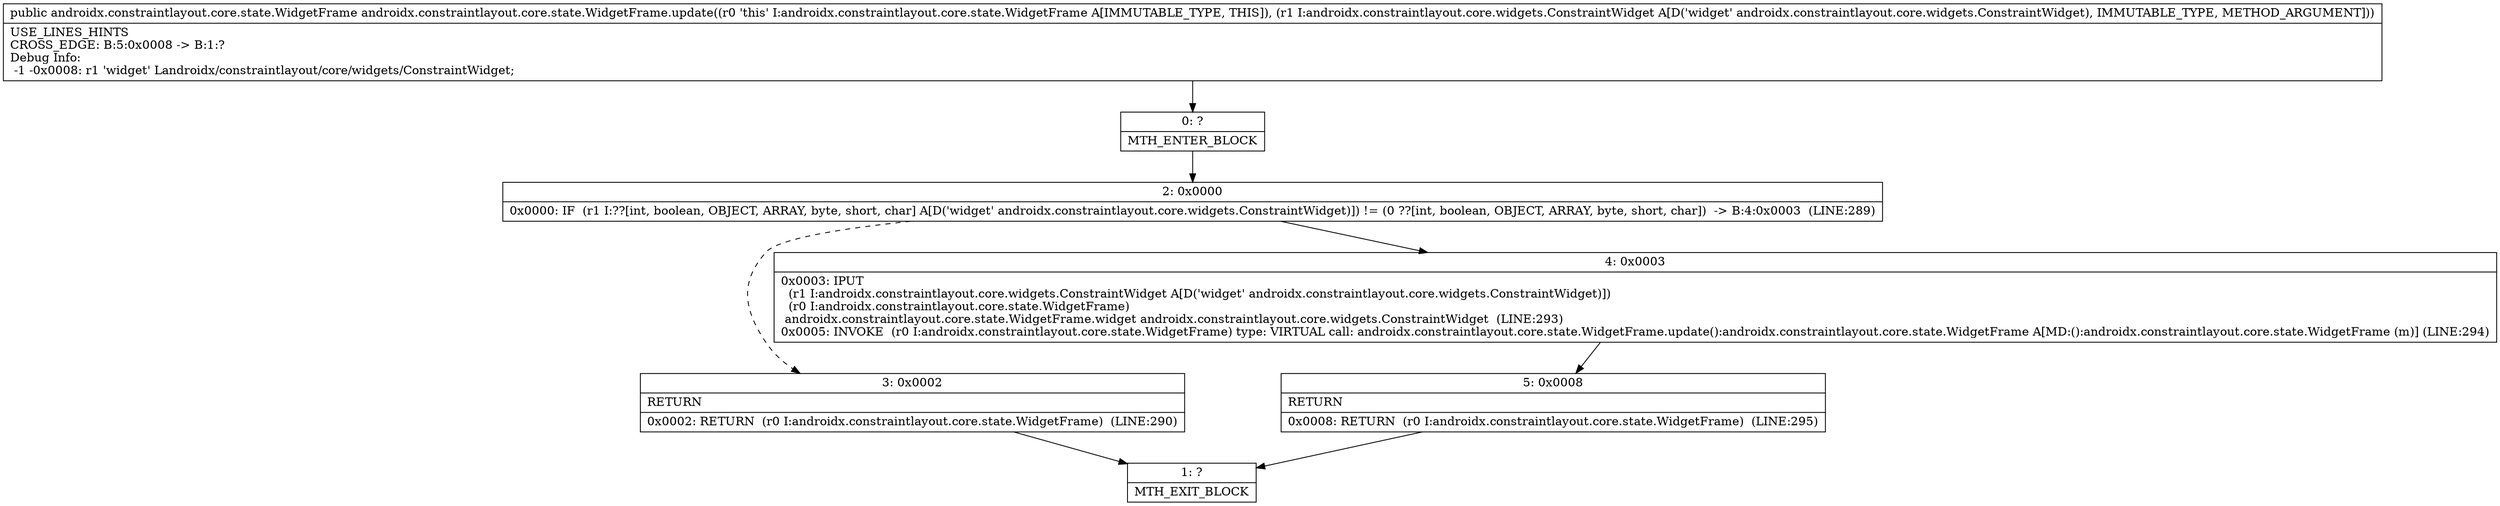 digraph "CFG forandroidx.constraintlayout.core.state.WidgetFrame.update(Landroidx\/constraintlayout\/core\/widgets\/ConstraintWidget;)Landroidx\/constraintlayout\/core\/state\/WidgetFrame;" {
Node_0 [shape=record,label="{0\:\ ?|MTH_ENTER_BLOCK\l}"];
Node_2 [shape=record,label="{2\:\ 0x0000|0x0000: IF  (r1 I:??[int, boolean, OBJECT, ARRAY, byte, short, char] A[D('widget' androidx.constraintlayout.core.widgets.ConstraintWidget)]) != (0 ??[int, boolean, OBJECT, ARRAY, byte, short, char])  \-\> B:4:0x0003  (LINE:289)\l}"];
Node_3 [shape=record,label="{3\:\ 0x0002|RETURN\l|0x0002: RETURN  (r0 I:androidx.constraintlayout.core.state.WidgetFrame)  (LINE:290)\l}"];
Node_1 [shape=record,label="{1\:\ ?|MTH_EXIT_BLOCK\l}"];
Node_4 [shape=record,label="{4\:\ 0x0003|0x0003: IPUT  \l  (r1 I:androidx.constraintlayout.core.widgets.ConstraintWidget A[D('widget' androidx.constraintlayout.core.widgets.ConstraintWidget)])\l  (r0 I:androidx.constraintlayout.core.state.WidgetFrame)\l androidx.constraintlayout.core.state.WidgetFrame.widget androidx.constraintlayout.core.widgets.ConstraintWidget  (LINE:293)\l0x0005: INVOKE  (r0 I:androidx.constraintlayout.core.state.WidgetFrame) type: VIRTUAL call: androidx.constraintlayout.core.state.WidgetFrame.update():androidx.constraintlayout.core.state.WidgetFrame A[MD:():androidx.constraintlayout.core.state.WidgetFrame (m)] (LINE:294)\l}"];
Node_5 [shape=record,label="{5\:\ 0x0008|RETURN\l|0x0008: RETURN  (r0 I:androidx.constraintlayout.core.state.WidgetFrame)  (LINE:295)\l}"];
MethodNode[shape=record,label="{public androidx.constraintlayout.core.state.WidgetFrame androidx.constraintlayout.core.state.WidgetFrame.update((r0 'this' I:androidx.constraintlayout.core.state.WidgetFrame A[IMMUTABLE_TYPE, THIS]), (r1 I:androidx.constraintlayout.core.widgets.ConstraintWidget A[D('widget' androidx.constraintlayout.core.widgets.ConstraintWidget), IMMUTABLE_TYPE, METHOD_ARGUMENT]))  | USE_LINES_HINTS\lCROSS_EDGE: B:5:0x0008 \-\> B:1:?\lDebug Info:\l  \-1 \-0x0008: r1 'widget' Landroidx\/constraintlayout\/core\/widgets\/ConstraintWidget;\l}"];
MethodNode -> Node_0;Node_0 -> Node_2;
Node_2 -> Node_3[style=dashed];
Node_2 -> Node_4;
Node_3 -> Node_1;
Node_4 -> Node_5;
Node_5 -> Node_1;
}

